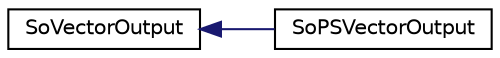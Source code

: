 digraph "Graphical Class Hierarchy"
{
 // LATEX_PDF_SIZE
  edge [fontname="Helvetica",fontsize="10",labelfontname="Helvetica",labelfontsize="10"];
  node [fontname="Helvetica",fontsize="10",shape=record];
  rankdir="LR";
  Node0 [label="SoVectorOutput",height=0.2,width=0.4,color="black", fillcolor="white", style="filled",URL="$classSoVectorOutput.html",tooltip="The SoVectorOutput class is used for setting vector output file."];
  Node0 -> Node1 [dir="back",color="midnightblue",fontsize="10",style="solid",fontname="Helvetica"];
  Node1 [label="SoPSVectorOutput",height=0.2,width=0.4,color="black", fillcolor="white", style="filled",URL="$classSoPSVectorOutput.html",tooltip="The SoPSVectorOutput class is used for writing PostScript."];
}
